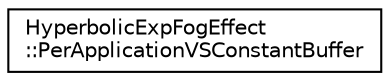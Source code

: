 digraph "Graphical Class Hierarchy"
{
 // LATEX_PDF_SIZE
  edge [fontname="Helvetica",fontsize="10",labelfontname="Helvetica",labelfontsize="10"];
  node [fontname="Helvetica",fontsize="10",shape=record];
  rankdir="LR";
  Node0 [label="HyperbolicExpFogEffect\l::PerApplicationVSConstantBuffer",height=0.2,width=0.4,color="black", fillcolor="white", style="filled",URL="$struct_hyperbolic_exp_fog_effect_1_1_per_application_v_s_constant_buffer.html",tooltip=" "];
}
